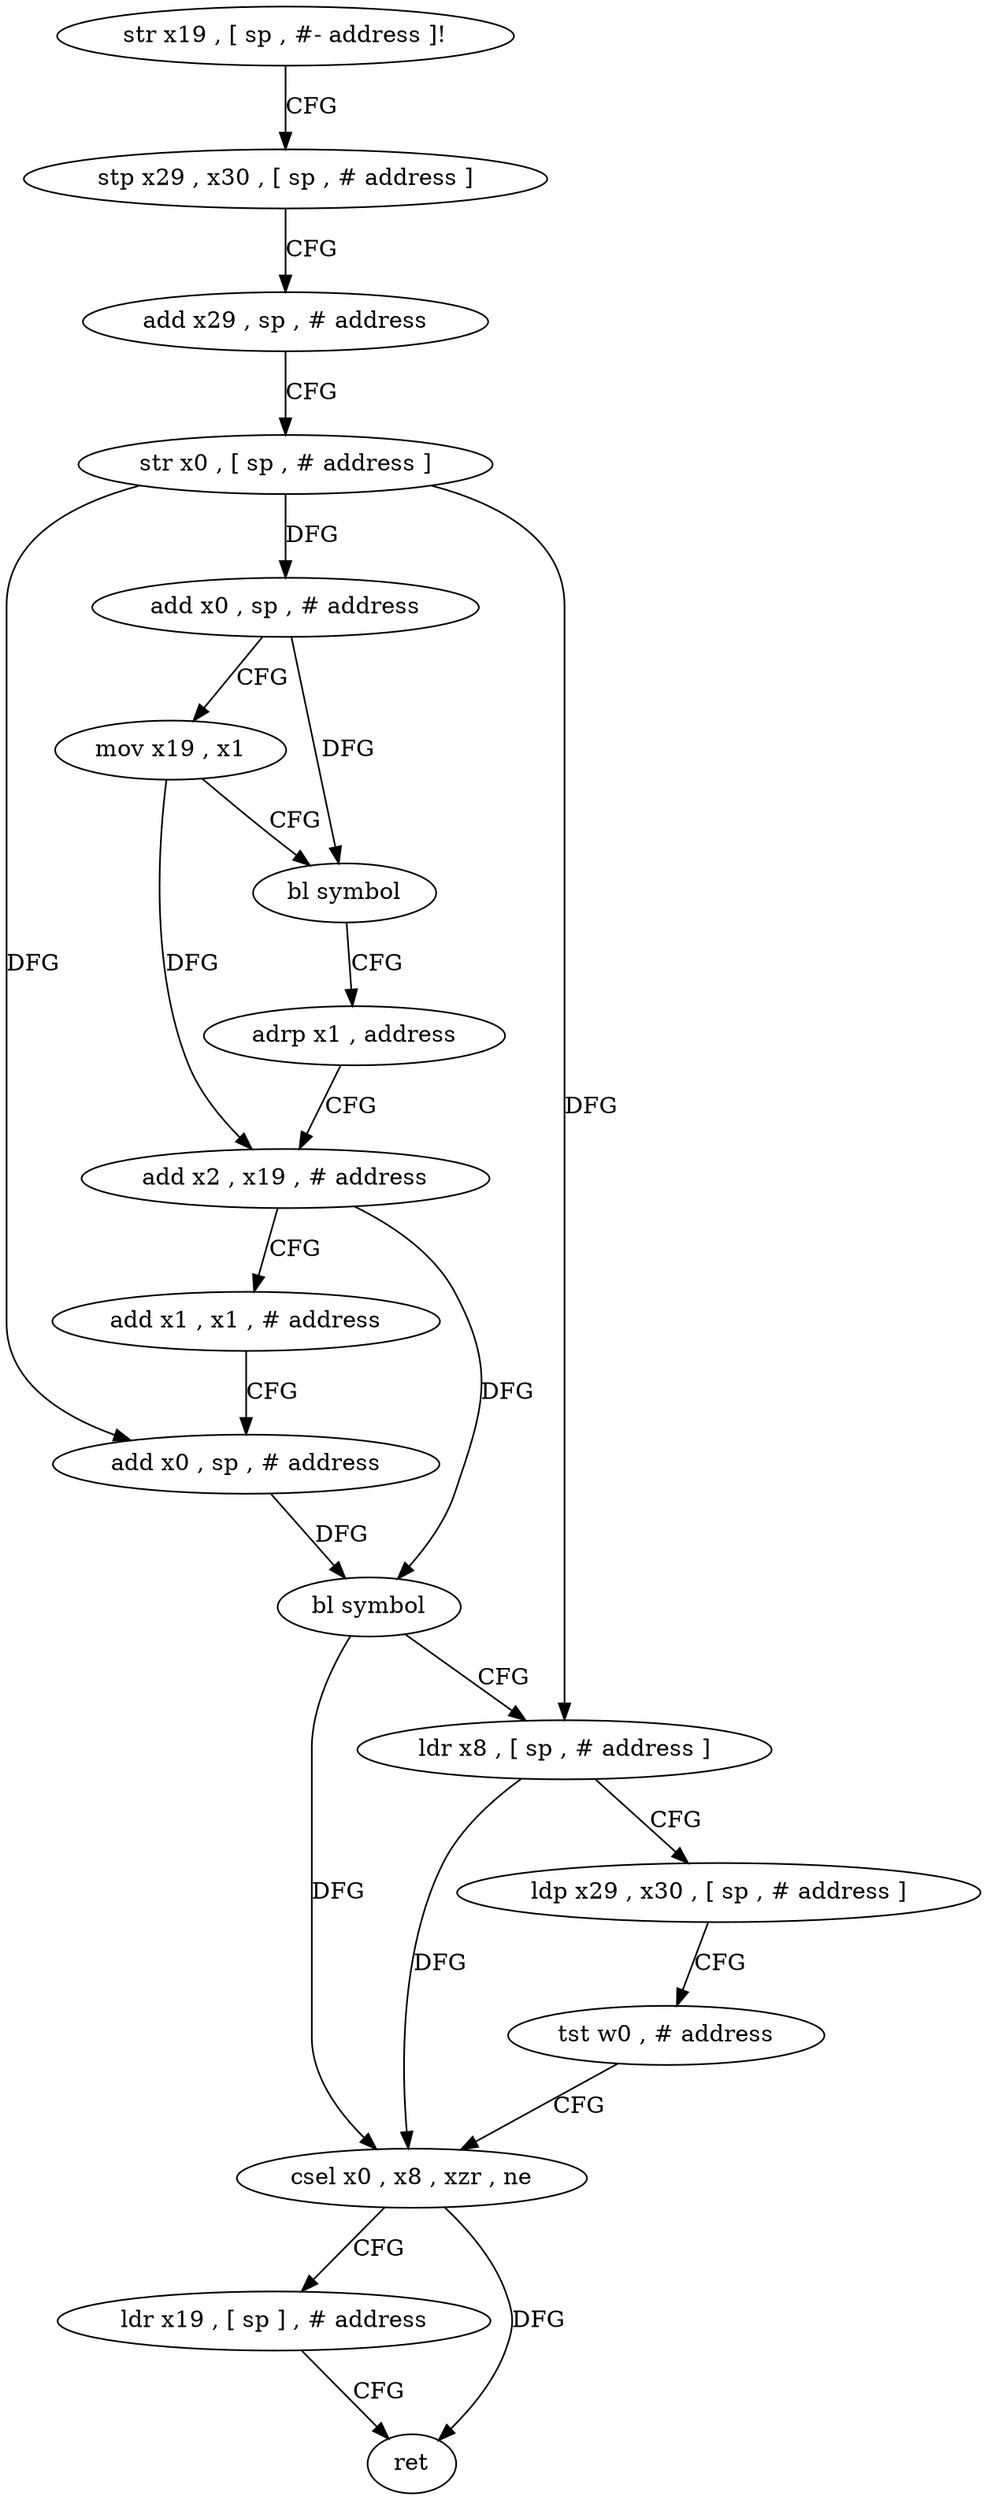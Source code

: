 digraph "func" {
"131504" [label = "str x19 , [ sp , #- address ]!" ]
"131508" [label = "stp x29 , x30 , [ sp , # address ]" ]
"131512" [label = "add x29 , sp , # address" ]
"131516" [label = "str x0 , [ sp , # address ]" ]
"131520" [label = "add x0 , sp , # address" ]
"131524" [label = "mov x19 , x1" ]
"131528" [label = "bl symbol" ]
"131532" [label = "adrp x1 , address" ]
"131536" [label = "add x2 , x19 , # address" ]
"131540" [label = "add x1 , x1 , # address" ]
"131544" [label = "add x0 , sp , # address" ]
"131548" [label = "bl symbol" ]
"131552" [label = "ldr x8 , [ sp , # address ]" ]
"131556" [label = "ldp x29 , x30 , [ sp , # address ]" ]
"131560" [label = "tst w0 , # address" ]
"131564" [label = "csel x0 , x8 , xzr , ne" ]
"131568" [label = "ldr x19 , [ sp ] , # address" ]
"131572" [label = "ret" ]
"131504" -> "131508" [ label = "CFG" ]
"131508" -> "131512" [ label = "CFG" ]
"131512" -> "131516" [ label = "CFG" ]
"131516" -> "131520" [ label = "DFG" ]
"131516" -> "131552" [ label = "DFG" ]
"131516" -> "131544" [ label = "DFG" ]
"131520" -> "131524" [ label = "CFG" ]
"131520" -> "131528" [ label = "DFG" ]
"131524" -> "131528" [ label = "CFG" ]
"131524" -> "131536" [ label = "DFG" ]
"131528" -> "131532" [ label = "CFG" ]
"131532" -> "131536" [ label = "CFG" ]
"131536" -> "131540" [ label = "CFG" ]
"131536" -> "131548" [ label = "DFG" ]
"131540" -> "131544" [ label = "CFG" ]
"131544" -> "131548" [ label = "DFG" ]
"131548" -> "131552" [ label = "CFG" ]
"131548" -> "131564" [ label = "DFG" ]
"131552" -> "131556" [ label = "CFG" ]
"131552" -> "131564" [ label = "DFG" ]
"131556" -> "131560" [ label = "CFG" ]
"131560" -> "131564" [ label = "CFG" ]
"131564" -> "131568" [ label = "CFG" ]
"131564" -> "131572" [ label = "DFG" ]
"131568" -> "131572" [ label = "CFG" ]
}
